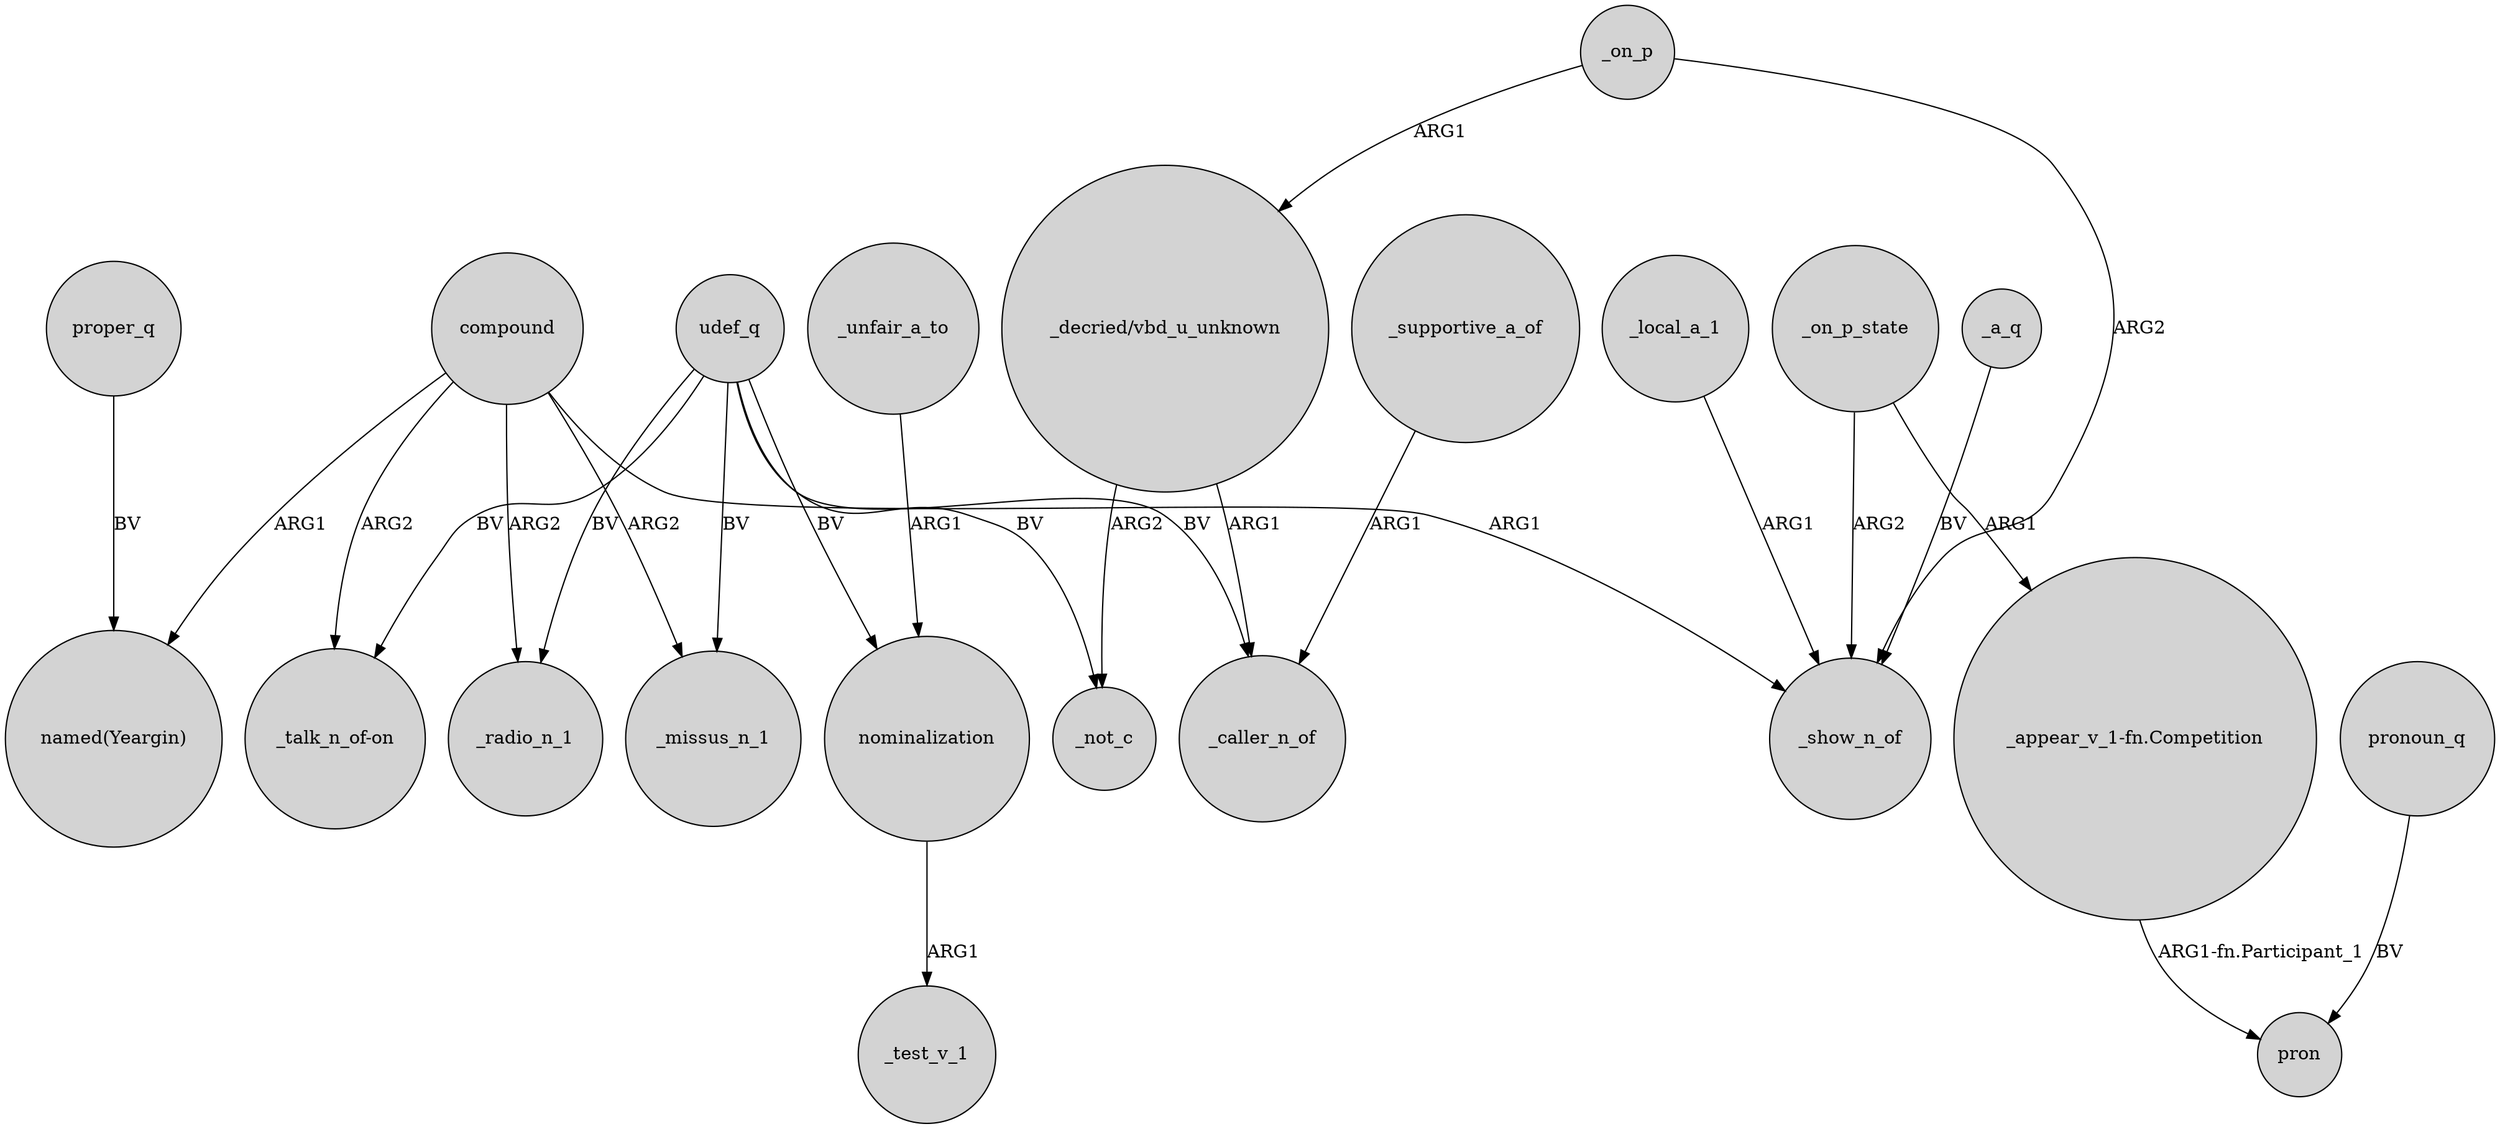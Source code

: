 digraph {
	node [shape=circle style=filled]
	udef_q -> "_talk_n_of-on" [label=BV]
	_on_p_state -> "_appear_v_1-fn.Competition" [label=ARG1]
	_on_p -> "_decried/vbd_u_unknown" [label=ARG1]
	_unfair_a_to -> nominalization [label=ARG1]
	nominalization -> _test_v_1 [label=ARG1]
	compound -> _missus_n_1 [label=ARG2]
	udef_q -> _radio_n_1 [label=BV]
	_on_p_state -> _show_n_of [label=ARG2]
	compound -> "named(Yeargin)" [label=ARG1]
	compound -> "_talk_n_of-on" [label=ARG2]
	"_decried/vbd_u_unknown" -> _caller_n_of [label=ARG1]
	_local_a_1 -> _show_n_of [label=ARG1]
	proper_q -> "named(Yeargin)" [label=BV]
	udef_q -> nominalization [label=BV]
	_supportive_a_of -> _caller_n_of [label=ARG1]
	compound -> _show_n_of [label=ARG1]
	pronoun_q -> pron [label=BV]
	udef_q -> _caller_n_of [label=BV]
	udef_q -> _missus_n_1 [label=BV]
	compound -> _radio_n_1 [label=ARG2]
	_on_p -> _show_n_of [label=ARG2]
	"_appear_v_1-fn.Competition" -> pron [label="ARG1-fn.Participant_1"]
	"_decried/vbd_u_unknown" -> _not_c [label=ARG2]
	udef_q -> _not_c [label=BV]
	_a_q -> _show_n_of [label=BV]
}

